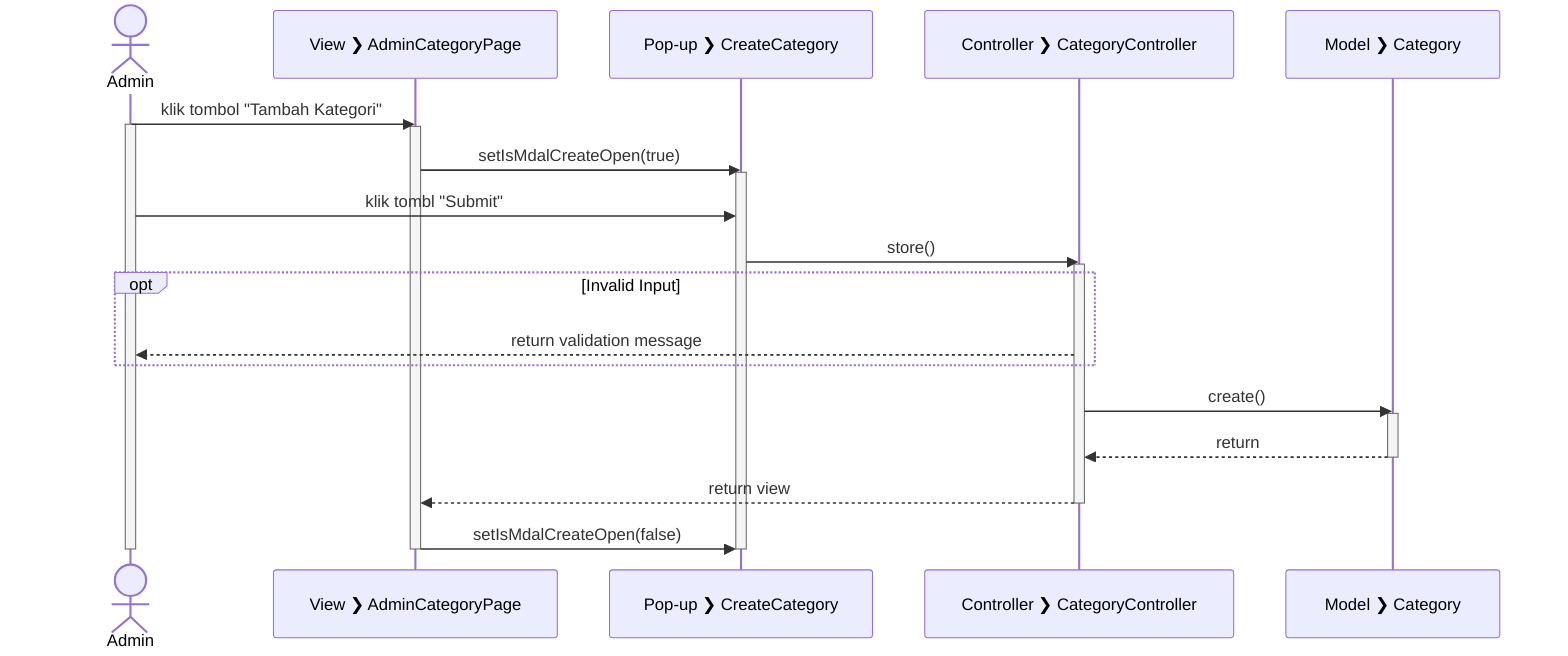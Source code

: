 sequenceDiagram
  actor Admin
  participant V_ACP as View #10095; AdminCategoryPage
  participant P_CC as Pop-up #10095; CreateCategory
  participant C_CC as Controller #10095; CategoryController
  participant M_C as Model #10095; Category

  Admin->>V_ACP: klik tombol "Tambah Kategori"
  
  activate Admin

  activate V_ACP

  V_ACP->>P_CC: setIsMdalCreateOpen(true)

  activate P_CC

  Admin->>P_CC: klik tombl "Submit"
  P_CC->>C_CC: store()

  activate C_CC

  opt Invalid Input
    C_CC-->>Admin: return validation message
  end

  C_CC->>M_C: create()
  
  activate M_C
  
  M_C-->>C_CC: return

  deactivate M_C

  C_CC-->>V_ACP: return view

  deactivate C_CC
  
  V_ACP->>P_CC: setIsMdalCreateOpen(false)

  deactivate P_CC
  deactivate V_ACP
  
  deactivate Admin